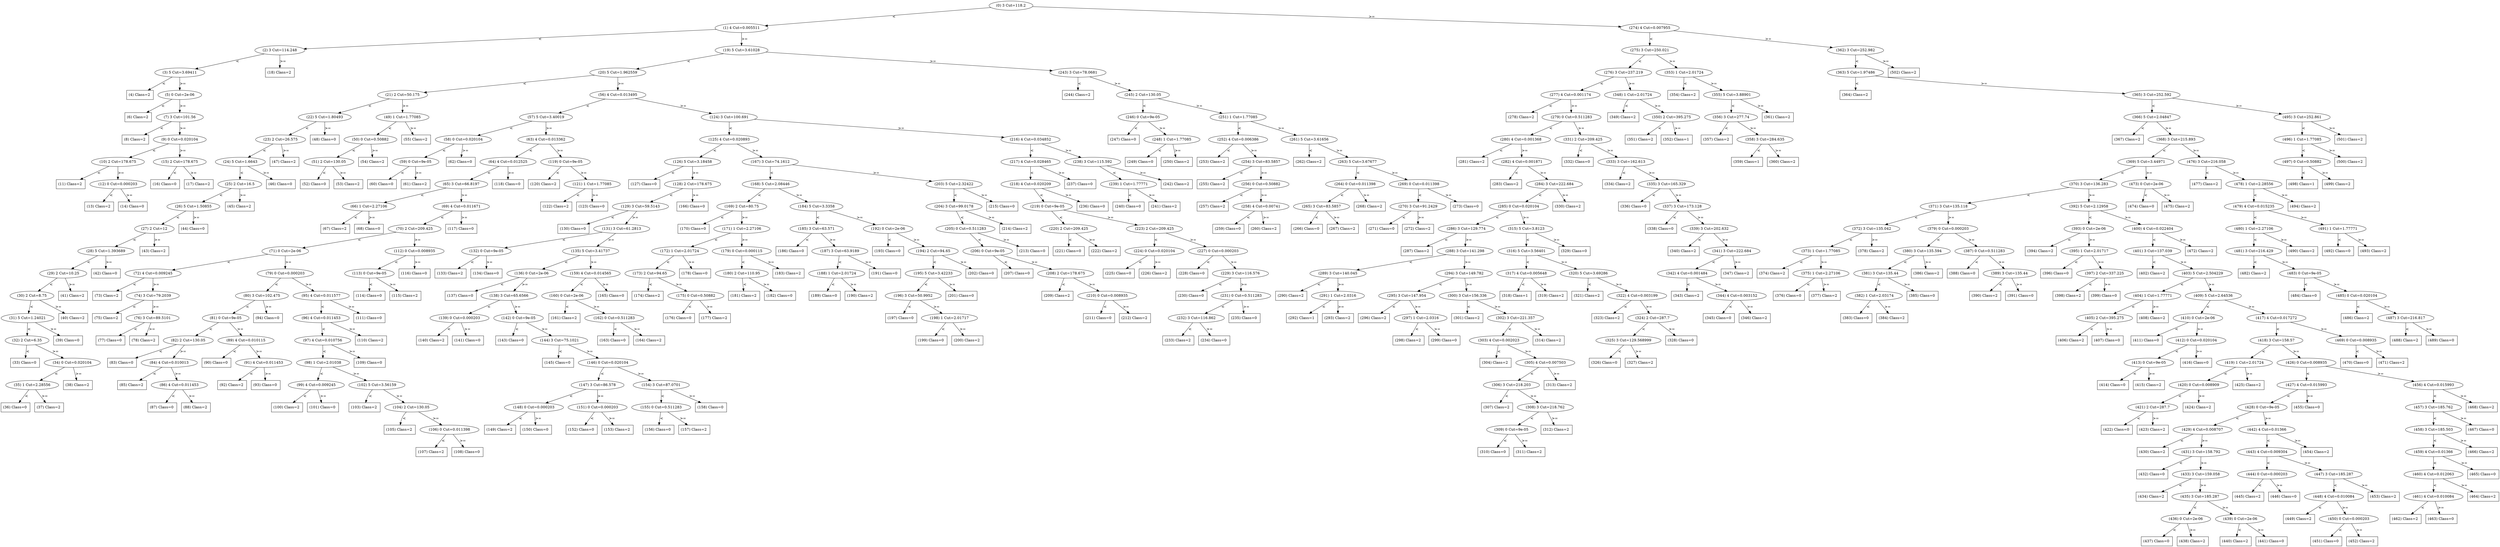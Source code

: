 digraph 1 {
    node [shape=ellipse]
    node [shape=ellipse]
    "(0) 3 Cut=118.2" -> "(1) 4 Cut=0.005511" [label="<"]
    node [shape=ellipse]
    "(0) 3 Cut=118.2" -> "(274) 4 Cut=0.007955" [label=">="]
    node [shape=ellipse]
    "(1) 4 Cut=0.005511" -> "(2) 3 Cut=114.248" [label="<"]
    node [shape=ellipse]
    "(1) 4 Cut=0.005511" -> "(19) 5 Cut=3.61028" [label=">="]
    node [shape=ellipse]
    "(2) 3 Cut=114.248" -> "(3) 5 Cut=3.69411" [label="<"]
    node [shape=box]
    "(2) 3 Cut=114.248" -> "(18) Class=2 " [label=">="]
    node [shape=box]
    "(3) 5 Cut=3.69411" -> "(4) Class=2 " [label="<"]
    node [shape=ellipse]
    "(3) 5 Cut=3.69411" -> "(5) 0 Cut=2e-06" [label=">="]
    node [shape=box]
    "(5) 0 Cut=2e-06" -> "(6) Class=2 " [label="<"]
    node [shape=ellipse]
    "(5) 0 Cut=2e-06" -> "(7) 3 Cut=101.56" [label=">="]
    node [shape=box]
    "(7) 3 Cut=101.56" -> "(8) Class=2 " [label="<"]
    node [shape=ellipse]
    "(7) 3 Cut=101.56" -> "(9) 0 Cut=0.020104" [label=">="]
    node [shape=ellipse]
    "(9) 0 Cut=0.020104" -> "(10) 2 Cut=178.675" [label="<"]
    node [shape=ellipse]
    "(9) 0 Cut=0.020104" -> "(15) 2 Cut=178.675" [label=">="]
    node [shape=box]
    "(10) 2 Cut=178.675" -> "(11) Class=2 " [label="<"]
    node [shape=ellipse]
    "(10) 2 Cut=178.675" -> "(12) 0 Cut=0.000203" [label=">="]
    node [shape=box]
    "(12) 0 Cut=0.000203" -> "(13) Class=2 " [label="<"]
    node [shape=box]
    "(12) 0 Cut=0.000203" -> "(14) Class=0 " [label=">="]
    node [shape=box]
    "(15) 2 Cut=178.675" -> "(16) Class=0 " [label="<"]
    node [shape=box]
    "(15) 2 Cut=178.675" -> "(17) Class=2 " [label=">="]
    node [shape=ellipse]
    "(19) 5 Cut=3.61028" -> "(20) 5 Cut=1.962559" [label="<"]
    node [shape=ellipse]
    "(19) 5 Cut=3.61028" -> "(243) 3 Cut=78.0681" [label=">="]
    node [shape=ellipse]
    "(20) 5 Cut=1.962559" -> "(21) 2 Cut=50.175" [label="<"]
    node [shape=ellipse]
    "(20) 5 Cut=1.962559" -> "(56) 4 Cut=0.013495" [label=">="]
    node [shape=ellipse]
    "(21) 2 Cut=50.175" -> "(22) 5 Cut=1.80493" [label="<"]
    node [shape=ellipse]
    "(21) 2 Cut=50.175" -> "(49) 1 Cut=1.77085" [label=">="]
    node [shape=ellipse]
    "(22) 5 Cut=1.80493" -> "(23) 2 Cut=26.575" [label="<"]
    node [shape=box]
    "(22) 5 Cut=1.80493" -> "(48) Class=0 " [label=">="]
    node [shape=ellipse]
    "(23) 2 Cut=26.575" -> "(24) 5 Cut=1.6643" [label="<"]
    node [shape=box]
    "(23) 2 Cut=26.575" -> "(47) Class=2 " [label=">="]
    node [shape=ellipse]
    "(24) 5 Cut=1.6643" -> "(25) 2 Cut=16.5" [label="<"]
    node [shape=box]
    "(24) 5 Cut=1.6643" -> "(46) Class=0 " [label=">="]
    node [shape=ellipse]
    "(25) 2 Cut=16.5" -> "(26) 5 Cut=1.50855" [label="<"]
    node [shape=box]
    "(25) 2 Cut=16.5" -> "(45) Class=2 " [label=">="]
    node [shape=ellipse]
    "(26) 5 Cut=1.50855" -> "(27) 2 Cut=12" [label="<"]
    node [shape=box]
    "(26) 5 Cut=1.50855" -> "(44) Class=0 " [label=">="]
    node [shape=ellipse]
    "(27) 2 Cut=12" -> "(28) 5 Cut=1.393689" [label="<"]
    node [shape=box]
    "(27) 2 Cut=12" -> "(43) Class=2 " [label=">="]
    node [shape=ellipse]
    "(28) 5 Cut=1.393689" -> "(29) 2 Cut=10.25" [label="<"]
    node [shape=box]
    "(28) 5 Cut=1.393689" -> "(42) Class=0 " [label=">="]
    node [shape=ellipse]
    "(29) 2 Cut=10.25" -> "(30) 2 Cut=8.75" [label="<"]
    node [shape=box]
    "(29) 2 Cut=10.25" -> "(41) Class=2 " [label=">="]
    node [shape=ellipse]
    "(30) 2 Cut=8.75" -> "(31) 5 Cut=1.24021" [label="<"]
    node [shape=box]
    "(30) 2 Cut=8.75" -> "(40) Class=2 " [label=">="]
    node [shape=ellipse]
    "(31) 5 Cut=1.24021" -> "(32) 2 Cut=6.35" [label="<"]
    node [shape=box]
    "(31) 5 Cut=1.24021" -> "(39) Class=0 " [label=">="]
    node [shape=box]
    "(32) 2 Cut=6.35" -> "(33) Class=0 " [label="<"]
    node [shape=ellipse]
    "(32) 2 Cut=6.35" -> "(34) 0 Cut=0.020104" [label=">="]
    node [shape=ellipse]
    "(34) 0 Cut=0.020104" -> "(35) 1 Cut=2.28556" [label="<"]
    node [shape=box]
    "(34) 0 Cut=0.020104" -> "(38) Class=2 " [label=">="]
    node [shape=box]
    "(35) 1 Cut=2.28556" -> "(36) Class=0 " [label="<"]
    node [shape=box]
    "(35) 1 Cut=2.28556" -> "(37) Class=2 " [label=">="]
    node [shape=ellipse]
    "(49) 1 Cut=1.77085" -> "(50) 0 Cut=0.50882" [label="<"]
    node [shape=box]
    "(49) 1 Cut=1.77085" -> "(55) Class=2 " [label=">="]
    node [shape=ellipse]
    "(50) 0 Cut=0.50882" -> "(51) 2 Cut=130.05" [label="<"]
    node [shape=box]
    "(50) 0 Cut=0.50882" -> "(54) Class=2 " [label=">="]
    node [shape=box]
    "(51) 2 Cut=130.05" -> "(52) Class=0 " [label="<"]
    node [shape=box]
    "(51) 2 Cut=130.05" -> "(53) Class=2 " [label=">="]
    node [shape=ellipse]
    "(56) 4 Cut=0.013495" -> "(57) 5 Cut=3.40019" [label="<"]
    node [shape=ellipse]
    "(56) 4 Cut=0.013495" -> "(124) 3 Cut=100.691" [label=">="]
    node [shape=ellipse]
    "(57) 5 Cut=3.40019" -> "(58) 0 Cut=0.020104" [label="<"]
    node [shape=ellipse]
    "(57) 5 Cut=3.40019" -> "(63) 4 Cut=0.013362" [label=">="]
    node [shape=ellipse]
    "(58) 0 Cut=0.020104" -> "(59) 0 Cut=9e-05" [label="<"]
    node [shape=box]
    "(58) 0 Cut=0.020104" -> "(62) Class=0 " [label=">="]
    node [shape=box]
    "(59) 0 Cut=9e-05" -> "(60) Class=0 " [label="<"]
    node [shape=box]
    "(59) 0 Cut=9e-05" -> "(61) Class=2 " [label=">="]
    node [shape=ellipse]
    "(63) 4 Cut=0.013362" -> "(64) 4 Cut=0.012525" [label="<"]
    node [shape=ellipse]
    "(63) 4 Cut=0.013362" -> "(119) 0 Cut=9e-05" [label=">="]
    node [shape=ellipse]
    "(64) 4 Cut=0.012525" -> "(65) 3 Cut=66.8197" [label="<"]
    node [shape=box]
    "(64) 4 Cut=0.012525" -> "(118) Class=0 " [label=">="]
    node [shape=ellipse]
    "(65) 3 Cut=66.8197" -> "(66) 1 Cut=2.27106" [label="<"]
    node [shape=ellipse]
    "(65) 3 Cut=66.8197" -> "(69) 4 Cut=0.011671" [label=">="]
    node [shape=box]
    "(66) 1 Cut=2.27106" -> "(67) Class=2 " [label="<"]
    node [shape=box]
    "(66) 1 Cut=2.27106" -> "(68) Class=0 " [label=">="]
    node [shape=ellipse]
    "(69) 4 Cut=0.011671" -> "(70) 2 Cut=209.425" [label="<"]
    node [shape=box]
    "(69) 4 Cut=0.011671" -> "(117) Class=0 " [label=">="]
    node [shape=ellipse]
    "(70) 2 Cut=209.425" -> "(71) 0 Cut=2e-06" [label="<"]
    node [shape=ellipse]
    "(70) 2 Cut=209.425" -> "(112) 0 Cut=0.008935" [label=">="]
    node [shape=ellipse]
    "(71) 0 Cut=2e-06" -> "(72) 4 Cut=0.009245" [label="<"]
    node [shape=ellipse]
    "(71) 0 Cut=2e-06" -> "(79) 0 Cut=0.000203" [label=">="]
    node [shape=box]
    "(72) 4 Cut=0.009245" -> "(73) Class=2 " [label="<"]
    node [shape=ellipse]
    "(72) 4 Cut=0.009245" -> "(74) 3 Cut=79.2039" [label=">="]
    node [shape=box]
    "(74) 3 Cut=79.2039" -> "(75) Class=2 " [label="<"]
    node [shape=ellipse]
    "(74) 3 Cut=79.2039" -> "(76) 3 Cut=89.5101" [label=">="]
    node [shape=box]
    "(76) 3 Cut=89.5101" -> "(77) Class=0 " [label="<"]
    node [shape=box]
    "(76) 3 Cut=89.5101" -> "(78) Class=2 " [label=">="]
    node [shape=ellipse]
    "(79) 0 Cut=0.000203" -> "(80) 3 Cut=102.475" [label="<"]
    node [shape=ellipse]
    "(79) 0 Cut=0.000203" -> "(95) 4 Cut=0.011577" [label=">="]
    node [shape=ellipse]
    "(80) 3 Cut=102.475" -> "(81) 0 Cut=9e-05" [label="<"]
    node [shape=box]
    "(80) 3 Cut=102.475" -> "(94) Class=0 " [label=">="]
    node [shape=ellipse]
    "(81) 0 Cut=9e-05" -> "(82) 2 Cut=130.05" [label="<"]
    node [shape=ellipse]
    "(81) 0 Cut=9e-05" -> "(89) 4 Cut=0.010115" [label=">="]
    node [shape=box]
    "(82) 2 Cut=130.05" -> "(83) Class=0 " [label="<"]
    node [shape=ellipse]
    "(82) 2 Cut=130.05" -> "(84) 4 Cut=0.010013" [label=">="]
    node [shape=box]
    "(84) 4 Cut=0.010013" -> "(85) Class=2 " [label="<"]
    node [shape=ellipse]
    "(84) 4 Cut=0.010013" -> "(86) 4 Cut=0.011453" [label=">="]
    node [shape=box]
    "(86) 4 Cut=0.011453" -> "(87) Class=0 " [label="<"]
    node [shape=box]
    "(86) 4 Cut=0.011453" -> "(88) Class=2 " [label=">="]
    node [shape=box]
    "(89) 4 Cut=0.010115" -> "(90) Class=0 " [label="<"]
    node [shape=ellipse]
    "(89) 4 Cut=0.010115" -> "(91) 4 Cut=0.011453" [label=">="]
    node [shape=box]
    "(91) 4 Cut=0.011453" -> "(92) Class=2 " [label="<"]
    node [shape=box]
    "(91) 4 Cut=0.011453" -> "(93) Class=0 " [label=">="]
    node [shape=ellipse]
    "(95) 4 Cut=0.011577" -> "(96) 4 Cut=0.011453" [label="<"]
    node [shape=box]
    "(95) 4 Cut=0.011577" -> "(111) Class=0 " [label=">="]
    node [shape=ellipse]
    "(96) 4 Cut=0.011453" -> "(97) 4 Cut=0.010756" [label="<"]
    node [shape=box]
    "(96) 4 Cut=0.011453" -> "(110) Class=2 " [label=">="]
    node [shape=ellipse]
    "(97) 4 Cut=0.010756" -> "(98) 1 Cut=2.01038" [label="<"]
    node [shape=box]
    "(97) 4 Cut=0.010756" -> "(109) Class=0 " [label=">="]
    node [shape=ellipse]
    "(98) 1 Cut=2.01038" -> "(99) 4 Cut=0.009245" [label="<"]
    node [shape=ellipse]
    "(98) 1 Cut=2.01038" -> "(102) 5 Cut=3.56159" [label=">="]
    node [shape=box]
    "(99) 4 Cut=0.009245" -> "(100) Class=2 " [label="<"]
    node [shape=box]
    "(99) 4 Cut=0.009245" -> "(101) Class=0 " [label=">="]
    node [shape=box]
    "(102) 5 Cut=3.56159" -> "(103) Class=2 " [label="<"]
    node [shape=ellipse]
    "(102) 5 Cut=3.56159" -> "(104) 2 Cut=130.05" [label=">="]
    node [shape=box]
    "(104) 2 Cut=130.05" -> "(105) Class=2 " [label="<"]
    node [shape=ellipse]
    "(104) 2 Cut=130.05" -> "(106) 0 Cut=0.011398" [label=">="]
    node [shape=box]
    "(106) 0 Cut=0.011398" -> "(107) Class=2 " [label="<"]
    node [shape=box]
    "(106) 0 Cut=0.011398" -> "(108) Class=0 " [label=">="]
    node [shape=ellipse]
    "(112) 0 Cut=0.008935" -> "(113) 0 Cut=9e-05" [label="<"]
    node [shape=box]
    "(112) 0 Cut=0.008935" -> "(116) Class=0 " [label=">="]
    node [shape=box]
    "(113) 0 Cut=9e-05" -> "(114) Class=0 " [label="<"]
    node [shape=box]
    "(113) 0 Cut=9e-05" -> "(115) Class=2 " [label=">="]
    node [shape=box]
    "(119) 0 Cut=9e-05" -> "(120) Class=2 " [label="<"]
    node [shape=ellipse]
    "(119) 0 Cut=9e-05" -> "(121) 1 Cut=1.77085" [label=">="]
    node [shape=box]
    "(121) 1 Cut=1.77085" -> "(122) Class=2 " [label="<"]
    node [shape=box]
    "(121) 1 Cut=1.77085" -> "(123) Class=0 " [label=">="]
    node [shape=ellipse]
    "(124) 3 Cut=100.691" -> "(125) 4 Cut=0.020893" [label="<"]
    node [shape=ellipse]
    "(124) 3 Cut=100.691" -> "(216) 4 Cut=0.034852" [label=">="]
    node [shape=ellipse]
    "(125) 4 Cut=0.020893" -> "(126) 5 Cut=3.18458" [label="<"]
    node [shape=ellipse]
    "(125) 4 Cut=0.020893" -> "(167) 3 Cut=74.1612" [label=">="]
    node [shape=box]
    "(126) 5 Cut=3.18458" -> "(127) Class=0 " [label="<"]
    node [shape=ellipse]
    "(126) 5 Cut=3.18458" -> "(128) 2 Cut=178.675" [label=">="]
    node [shape=ellipse]
    "(128) 2 Cut=178.675" -> "(129) 3 Cut=59.5143" [label="<"]
    node [shape=box]
    "(128) 2 Cut=178.675" -> "(166) Class=0 " [label=">="]
    node [shape=box]
    "(129) 3 Cut=59.5143" -> "(130) Class=0 " [label="<"]
    node [shape=ellipse]
    "(129) 3 Cut=59.5143" -> "(131) 3 Cut=61.2813" [label=">="]
    node [shape=ellipse]
    "(131) 3 Cut=61.2813" -> "(132) 0 Cut=9e-05" [label="<"]
    node [shape=ellipse]
    "(131) 3 Cut=61.2813" -> "(135) 5 Cut=3.41737" [label=">="]
    node [shape=box]
    "(132) 0 Cut=9e-05" -> "(133) Class=2 " [label="<"]
    node [shape=box]
    "(132) 0 Cut=9e-05" -> "(134) Class=0 " [label=">="]
    node [shape=ellipse]
    "(135) 5 Cut=3.41737" -> "(136) 0 Cut=2e-06" [label="<"]
    node [shape=ellipse]
    "(135) 5 Cut=3.41737" -> "(159) 4 Cut=0.014565" [label=">="]
    node [shape=box]
    "(136) 0 Cut=2e-06" -> "(137) Class=0 " [label="<"]
    node [shape=ellipse]
    "(136) 0 Cut=2e-06" -> "(138) 3 Cut=65.6566" [label=">="]
    node [shape=ellipse]
    "(138) 3 Cut=65.6566" -> "(139) 0 Cut=0.000203" [label="<"]
    node [shape=ellipse]
    "(138) 3 Cut=65.6566" -> "(142) 0 Cut=9e-05" [label=">="]
    node [shape=box]
    "(139) 0 Cut=0.000203" -> "(140) Class=2 " [label="<"]
    node [shape=box]
    "(139) 0 Cut=0.000203" -> "(141) Class=0 " [label=">="]
    node [shape=box]
    "(142) 0 Cut=9e-05" -> "(143) Class=0 " [label="<"]
    node [shape=ellipse]
    "(142) 0 Cut=9e-05" -> "(144) 3 Cut=75.1021" [label=">="]
    node [shape=box]
    "(144) 3 Cut=75.1021" -> "(145) Class=0 " [label="<"]
    node [shape=ellipse]
    "(144) 3 Cut=75.1021" -> "(146) 0 Cut=0.020104" [label=">="]
    node [shape=ellipse]
    "(146) 0 Cut=0.020104" -> "(147) 3 Cut=86.578" [label="<"]
    node [shape=ellipse]
    "(146) 0 Cut=0.020104" -> "(154) 3 Cut=87.0701" [label=">="]
    node [shape=ellipse]
    "(147) 3 Cut=86.578" -> "(148) 0 Cut=0.000203" [label="<"]
    node [shape=ellipse]
    "(147) 3 Cut=86.578" -> "(151) 0 Cut=0.000203" [label=">="]
    node [shape=box]
    "(148) 0 Cut=0.000203" -> "(149) Class=2 " [label="<"]
    node [shape=box]
    "(148) 0 Cut=0.000203" -> "(150) Class=0 " [label=">="]
    node [shape=box]
    "(151) 0 Cut=0.000203" -> "(152) Class=0 " [label="<"]
    node [shape=box]
    "(151) 0 Cut=0.000203" -> "(153) Class=2 " [label=">="]
    node [shape=ellipse]
    "(154) 3 Cut=87.0701" -> "(155) 0 Cut=0.511283" [label="<"]
    node [shape=box]
    "(154) 3 Cut=87.0701" -> "(158) Class=0 " [label=">="]
    node [shape=box]
    "(155) 0 Cut=0.511283" -> "(156) Class=0 " [label="<"]
    node [shape=box]
    "(155) 0 Cut=0.511283" -> "(157) Class=2 " [label=">="]
    node [shape=ellipse]
    "(159) 4 Cut=0.014565" -> "(160) 0 Cut=2e-06" [label="<"]
    node [shape=box]
    "(159) 4 Cut=0.014565" -> "(165) Class=0 " [label=">="]
    node [shape=box]
    "(160) 0 Cut=2e-06" -> "(161) Class=2 " [label="<"]
    node [shape=ellipse]
    "(160) 0 Cut=2e-06" -> "(162) 0 Cut=0.511283" [label=">="]
    node [shape=box]
    "(162) 0 Cut=0.511283" -> "(163) Class=0 " [label="<"]
    node [shape=box]
    "(162) 0 Cut=0.511283" -> "(164) Class=2 " [label=">="]
    node [shape=ellipse]
    "(167) 3 Cut=74.1612" -> "(168) 5 Cut=2.08446" [label="<"]
    node [shape=ellipse]
    "(167) 3 Cut=74.1612" -> "(203) 5 Cut=2.32422" [label=">="]
    node [shape=ellipse]
    "(168) 5 Cut=2.08446" -> "(169) 2 Cut=80.75" [label="<"]
    node [shape=ellipse]
    "(168) 5 Cut=2.08446" -> "(184) 5 Cut=3.3358" [label=">="]
    node [shape=box]
    "(169) 2 Cut=80.75" -> "(170) Class=0 " [label="<"]
    node [shape=ellipse]
    "(169) 2 Cut=80.75" -> "(171) 1 Cut=2.27106" [label=">="]
    node [shape=ellipse]
    "(171) 1 Cut=2.27106" -> "(172) 1 Cut=2.01724" [label="<"]
    node [shape=ellipse]
    "(171) 1 Cut=2.27106" -> "(179) 0 Cut=0.000115" [label=">="]
    node [shape=ellipse]
    "(172) 1 Cut=2.01724" -> "(173) 2 Cut=94.65" [label="<"]
    node [shape=box]
    "(172) 1 Cut=2.01724" -> "(178) Class=0 " [label=">="]
    node [shape=box]
    "(173) 2 Cut=94.65" -> "(174) Class=2 " [label="<"]
    node [shape=ellipse]
    "(173) 2 Cut=94.65" -> "(175) 0 Cut=0.50882" [label=">="]
    node [shape=box]
    "(175) 0 Cut=0.50882" -> "(176) Class=0 " [label="<"]
    node [shape=box]
    "(175) 0 Cut=0.50882" -> "(177) Class=2 " [label=">="]
    node [shape=ellipse]
    "(179) 0 Cut=0.000115" -> "(180) 2 Cut=110.95" [label="<"]
    node [shape=box]
    "(179) 0 Cut=0.000115" -> "(183) Class=2 " [label=">="]
    node [shape=box]
    "(180) 2 Cut=110.95" -> "(181) Class=2 " [label="<"]
    node [shape=box]
    "(180) 2 Cut=110.95" -> "(182) Class=0 " [label=">="]
    node [shape=ellipse]
    "(184) 5 Cut=3.3358" -> "(185) 3 Cut=63.571" [label="<"]
    node [shape=ellipse]
    "(184) 5 Cut=3.3358" -> "(192) 0 Cut=2e-06" [label=">="]
    node [shape=box]
    "(185) 3 Cut=63.571" -> "(186) Class=0 " [label="<"]
    node [shape=ellipse]
    "(185) 3 Cut=63.571" -> "(187) 3 Cut=63.9189" [label=">="]
    node [shape=ellipse]
    "(187) 3 Cut=63.9189" -> "(188) 1 Cut=2.01724" [label="<"]
    node [shape=box]
    "(187) 3 Cut=63.9189" -> "(191) Class=0 " [label=">="]
    node [shape=box]
    "(188) 1 Cut=2.01724" -> "(189) Class=0 " [label="<"]
    node [shape=box]
    "(188) 1 Cut=2.01724" -> "(190) Class=2 " [label=">="]
    node [shape=box]
    "(192) 0 Cut=2e-06" -> "(193) Class=0 " [label="<"]
    node [shape=ellipse]
    "(192) 0 Cut=2e-06" -> "(194) 2 Cut=94.65" [label=">="]
    node [shape=ellipse]
    "(194) 2 Cut=94.65" -> "(195) 5 Cut=3.42233" [label="<"]
    node [shape=box]
    "(194) 2 Cut=94.65" -> "(202) Class=0 " [label=">="]
    node [shape=ellipse]
    "(195) 5 Cut=3.42233" -> "(196) 3 Cut=50.9952" [label="<"]
    node [shape=box]
    "(195) 5 Cut=3.42233" -> "(201) Class=0 " [label=">="]
    node [shape=box]
    "(196) 3 Cut=50.9952" -> "(197) Class=0 " [label="<"]
    node [shape=ellipse]
    "(196) 3 Cut=50.9952" -> "(198) 1 Cut=2.01717" [label=">="]
    node [shape=box]
    "(198) 1 Cut=2.01717" -> "(199) Class=0 " [label="<"]
    node [shape=box]
    "(198) 1 Cut=2.01717" -> "(200) Class=2 " [label=">="]
    node [shape=ellipse]
    "(203) 5 Cut=2.32422" -> "(204) 3 Cut=99.0178" [label="<"]
    node [shape=box]
    "(203) 5 Cut=2.32422" -> "(215) Class=0 " [label=">="]
    node [shape=ellipse]
    "(204) 3 Cut=99.0178" -> "(205) 0 Cut=0.511283" [label="<"]
    node [shape=box]
    "(204) 3 Cut=99.0178" -> "(214) Class=2 " [label=">="]
    node [shape=ellipse]
    "(205) 0 Cut=0.511283" -> "(206) 0 Cut=9e-05" [label="<"]
    node [shape=box]
    "(205) 0 Cut=0.511283" -> "(213) Class=0 " [label=">="]
    node [shape=box]
    "(206) 0 Cut=9e-05" -> "(207) Class=0 " [label="<"]
    node [shape=ellipse]
    "(206) 0 Cut=9e-05" -> "(208) 2 Cut=178.675" [label=">="]
    node [shape=box]
    "(208) 2 Cut=178.675" -> "(209) Class=2 " [label="<"]
    node [shape=ellipse]
    "(208) 2 Cut=178.675" -> "(210) 0 Cut=0.008935" [label=">="]
    node [shape=box]
    "(210) 0 Cut=0.008935" -> "(211) Class=0 " [label="<"]
    node [shape=box]
    "(210) 0 Cut=0.008935" -> "(212) Class=2 " [label=">="]
    node [shape=ellipse]
    "(216) 4 Cut=0.034852" -> "(217) 4 Cut=0.028465" [label="<"]
    node [shape=ellipse]
    "(216) 4 Cut=0.034852" -> "(238) 3 Cut=115.592" [label=">="]
    node [shape=ellipse]
    "(217) 4 Cut=0.028465" -> "(218) 4 Cut=0.020209" [label="<"]
    node [shape=box]
    "(217) 4 Cut=0.028465" -> "(237) Class=0 " [label=">="]
    node [shape=ellipse]
    "(218) 4 Cut=0.020209" -> "(219) 0 Cut=9e-05" [label="<"]
    node [shape=box]
    "(218) 4 Cut=0.020209" -> "(236) Class=0 " [label=">="]
    node [shape=ellipse]
    "(219) 0 Cut=9e-05" -> "(220) 2 Cut=209.425" [label="<"]
    node [shape=ellipse]
    "(219) 0 Cut=9e-05" -> "(223) 2 Cut=209.425" [label=">="]
    node [shape=box]
    "(220) 2 Cut=209.425" -> "(221) Class=0 " [label="<"]
    node [shape=box]
    "(220) 2 Cut=209.425" -> "(222) Class=2 " [label=">="]
    node [shape=ellipse]
    "(223) 2 Cut=209.425" -> "(224) 0 Cut=0.020104" [label="<"]
    node [shape=ellipse]
    "(223) 2 Cut=209.425" -> "(227) 0 Cut=0.000203" [label=">="]
    node [shape=box]
    "(224) 0 Cut=0.020104" -> "(225) Class=0 " [label="<"]
    node [shape=box]
    "(224) 0 Cut=0.020104" -> "(226) Class=2 " [label=">="]
    node [shape=box]
    "(227) 0 Cut=0.000203" -> "(228) Class=0 " [label="<"]
    node [shape=ellipse]
    "(227) 0 Cut=0.000203" -> "(229) 3 Cut=116.576" [label=">="]
    node [shape=box]
    "(229) 3 Cut=116.576" -> "(230) Class=0 " [label="<"]
    node [shape=ellipse]
    "(229) 3 Cut=116.576" -> "(231) 0 Cut=0.511283" [label=">="]
    node [shape=ellipse]
    "(231) 0 Cut=0.511283" -> "(232) 3 Cut=116.862" [label="<"]
    node [shape=box]
    "(231) 0 Cut=0.511283" -> "(235) Class=0 " [label=">="]
    node [shape=box]
    "(232) 3 Cut=116.862" -> "(233) Class=2 " [label="<"]
    node [shape=box]
    "(232) 3 Cut=116.862" -> "(234) Class=0 " [label=">="]
    node [shape=ellipse]
    "(238) 3 Cut=115.592" -> "(239) 1 Cut=1.77771" [label="<"]
    node [shape=box]
    "(238) 3 Cut=115.592" -> "(242) Class=2 " [label=">="]
    node [shape=box]
    "(239) 1 Cut=1.77771" -> "(240) Class=0 " [label="<"]
    node [shape=box]
    "(239) 1 Cut=1.77771" -> "(241) Class=2 " [label=">="]
    node [shape=box]
    "(243) 3 Cut=78.0681" -> "(244) Class=2 " [label="<"]
    node [shape=ellipse]
    "(243) 3 Cut=78.0681" -> "(245) 2 Cut=130.05" [label=">="]
    node [shape=ellipse]
    "(245) 2 Cut=130.05" -> "(246) 0 Cut=9e-05" [label="<"]
    node [shape=ellipse]
    "(245) 2 Cut=130.05" -> "(251) 1 Cut=1.77085" [label=">="]
    node [shape=box]
    "(246) 0 Cut=9e-05" -> "(247) Class=0 " [label="<"]
    node [shape=ellipse]
    "(246) 0 Cut=9e-05" -> "(248) 1 Cut=1.77085" [label=">="]
    node [shape=box]
    "(248) 1 Cut=1.77085" -> "(249) Class=0 " [label="<"]
    node [shape=box]
    "(248) 1 Cut=1.77085" -> "(250) Class=2 " [label=">="]
    node [shape=ellipse]
    "(251) 1 Cut=1.77085" -> "(252) 4 Cut=0.006386" [label="<"]
    node [shape=ellipse]
    "(251) 1 Cut=1.77085" -> "(261) 5 Cut=3.61656" [label=">="]
    node [shape=box]
    "(252) 4 Cut=0.006386" -> "(253) Class=2 " [label="<"]
    node [shape=ellipse]
    "(252) 4 Cut=0.006386" -> "(254) 3 Cut=83.5857" [label=">="]
    node [shape=box]
    "(254) 3 Cut=83.5857" -> "(255) Class=2 " [label="<"]
    node [shape=ellipse]
    "(254) 3 Cut=83.5857" -> "(256) 0 Cut=0.50882" [label=">="]
    node [shape=box]
    "(256) 0 Cut=0.50882" -> "(257) Class=2 " [label="<"]
    node [shape=ellipse]
    "(256) 0 Cut=0.50882" -> "(258) 4 Cut=0.00741" [label=">="]
    node [shape=box]
    "(258) 4 Cut=0.00741" -> "(259) Class=0 " [label="<"]
    node [shape=box]
    "(258) 4 Cut=0.00741" -> "(260) Class=2 " [label=">="]
    node [shape=box]
    "(261) 5 Cut=3.61656" -> "(262) Class=2 " [label="<"]
    node [shape=ellipse]
    "(261) 5 Cut=3.61656" -> "(263) 5 Cut=3.67677" [label=">="]
    node [shape=ellipse]
    "(263) 5 Cut=3.67677" -> "(264) 0 Cut=0.011398" [label="<"]
    node [shape=ellipse]
    "(263) 5 Cut=3.67677" -> "(269) 0 Cut=0.011398" [label=">="]
    node [shape=ellipse]
    "(264) 0 Cut=0.011398" -> "(265) 3 Cut=83.5857" [label="<"]
    node [shape=box]
    "(264) 0 Cut=0.011398" -> "(268) Class=2 " [label=">="]
    node [shape=box]
    "(265) 3 Cut=83.5857" -> "(266) Class=0 " [label="<"]
    node [shape=box]
    "(265) 3 Cut=83.5857" -> "(267) Class=2 " [label=">="]
    node [shape=ellipse]
    "(269) 0 Cut=0.011398" -> "(270) 3 Cut=91.2429" [label="<"]
    node [shape=box]
    "(269) 0 Cut=0.011398" -> "(273) Class=0 " [label=">="]
    node [shape=box]
    "(270) 3 Cut=91.2429" -> "(271) Class=0 " [label="<"]
    node [shape=box]
    "(270) 3 Cut=91.2429" -> "(272) Class=2 " [label=">="]
    node [shape=ellipse]
    "(274) 4 Cut=0.007955" -> "(275) 3 Cut=250.021" [label="<"]
    node [shape=ellipse]
    "(274) 4 Cut=0.007955" -> "(362) 3 Cut=252.982" [label=">="]
    node [shape=ellipse]
    "(275) 3 Cut=250.021" -> "(276) 3 Cut=237.219" [label="<"]
    node [shape=ellipse]
    "(275) 3 Cut=250.021" -> "(353) 1 Cut=2.01724" [label=">="]
    node [shape=ellipse]
    "(276) 3 Cut=237.219" -> "(277) 4 Cut=0.001174" [label="<"]
    node [shape=ellipse]
    "(276) 3 Cut=237.219" -> "(348) 1 Cut=2.01724" [label=">="]
    node [shape=box]
    "(277) 4 Cut=0.001174" -> "(278) Class=2 " [label="<"]
    node [shape=ellipse]
    "(277) 4 Cut=0.001174" -> "(279) 0 Cut=0.511283" [label=">="]
    node [shape=ellipse]
    "(279) 0 Cut=0.511283" -> "(280) 4 Cut=0.001368" [label="<"]
    node [shape=ellipse]
    "(279) 0 Cut=0.511283" -> "(331) 2 Cut=209.425" [label=">="]
    node [shape=box]
    "(280) 4 Cut=0.001368" -> "(281) Class=2 " [label="<"]
    node [shape=ellipse]
    "(280) 4 Cut=0.001368" -> "(282) 4 Cut=0.001871" [label=">="]
    node [shape=box]
    "(282) 4 Cut=0.001871" -> "(283) Class=2 " [label="<"]
    node [shape=ellipse]
    "(282) 4 Cut=0.001871" -> "(284) 3 Cut=222.684" [label=">="]
    node [shape=ellipse]
    "(284) 3 Cut=222.684" -> "(285) 0 Cut=0.020104" [label="<"]
    node [shape=box]
    "(284) 3 Cut=222.684" -> "(330) Class=2 " [label=">="]
    node [shape=ellipse]
    "(285) 0 Cut=0.020104" -> "(286) 3 Cut=129.774" [label="<"]
    node [shape=ellipse]
    "(285) 0 Cut=0.020104" -> "(315) 5 Cut=3.8123" [label=">="]
    node [shape=box]
    "(286) 3 Cut=129.774" -> "(287) Class=2 " [label="<"]
    node [shape=ellipse]
    "(286) 3 Cut=129.774" -> "(288) 3 Cut=141.298" [label=">="]
    node [shape=ellipse]
    "(288) 3 Cut=141.298" -> "(289) 3 Cut=140.045" [label="<"]
    node [shape=ellipse]
    "(288) 3 Cut=141.298" -> "(294) 3 Cut=149.782" [label=">="]
    node [shape=box]
    "(289) 3 Cut=140.045" -> "(290) Class=2 " [label="<"]
    node [shape=ellipse]
    "(289) 3 Cut=140.045" -> "(291) 1 Cut=2.0316" [label=">="]
    node [shape=box]
    "(291) 1 Cut=2.0316" -> "(292) Class=1 " [label="<"]
    node [shape=box]
    "(291) 1 Cut=2.0316" -> "(293) Class=2 " [label=">="]
    node [shape=ellipse]
    "(294) 3 Cut=149.782" -> "(295) 3 Cut=147.954" [label="<"]
    node [shape=ellipse]
    "(294) 3 Cut=149.782" -> "(300) 3 Cut=156.336" [label=">="]
    node [shape=box]
    "(295) 3 Cut=147.954" -> "(296) Class=2 " [label="<"]
    node [shape=ellipse]
    "(295) 3 Cut=147.954" -> "(297) 1 Cut=2.0316" [label=">="]
    node [shape=box]
    "(297) 1 Cut=2.0316" -> "(298) Class=2 " [label="<"]
    node [shape=box]
    "(297) 1 Cut=2.0316" -> "(299) Class=0 " [label=">="]
    node [shape=box]
    "(300) 3 Cut=156.336" -> "(301) Class=2 " [label="<"]
    node [shape=ellipse]
    "(300) 3 Cut=156.336" -> "(302) 3 Cut=221.357" [label=">="]
    node [shape=ellipse]
    "(302) 3 Cut=221.357" -> "(303) 4 Cut=0.002023" [label="<"]
    node [shape=box]
    "(302) 3 Cut=221.357" -> "(314) Class=2 " [label=">="]
    node [shape=box]
    "(303) 4 Cut=0.002023" -> "(304) Class=2 " [label="<"]
    node [shape=ellipse]
    "(303) 4 Cut=0.002023" -> "(305) 4 Cut=0.007503" [label=">="]
    node [shape=ellipse]
    "(305) 4 Cut=0.007503" -> "(306) 3 Cut=218.203" [label="<"]
    node [shape=box]
    "(305) 4 Cut=0.007503" -> "(313) Class=2 " [label=">="]
    node [shape=box]
    "(306) 3 Cut=218.203" -> "(307) Class=2 " [label="<"]
    node [shape=ellipse]
    "(306) 3 Cut=218.203" -> "(308) 3 Cut=218.762" [label=">="]
    node [shape=ellipse]
    "(308) 3 Cut=218.762" -> "(309) 0 Cut=9e-05" [label="<"]
    node [shape=box]
    "(308) 3 Cut=218.762" -> "(312) Class=2 " [label=">="]
    node [shape=box]
    "(309) 0 Cut=9e-05" -> "(310) Class=0 " [label="<"]
    node [shape=box]
    "(309) 0 Cut=9e-05" -> "(311) Class=2 " [label=">="]
    node [shape=ellipse]
    "(315) 5 Cut=3.8123" -> "(316) 5 Cut=3.56401" [label="<"]
    node [shape=box]
    "(315) 5 Cut=3.8123" -> "(329) Class=0 " [label=">="]
    node [shape=ellipse]
    "(316) 5 Cut=3.56401" -> "(317) 4 Cut=0.005648" [label="<"]
    node [shape=ellipse]
    "(316) 5 Cut=3.56401" -> "(320) 5 Cut=3.69286" [label=">="]
    node [shape=box]
    "(317) 4 Cut=0.005648" -> "(318) Class=1 " [label="<"]
    node [shape=box]
    "(317) 4 Cut=0.005648" -> "(319) Class=2 " [label=">="]
    node [shape=box]
    "(320) 5 Cut=3.69286" -> "(321) Class=2 " [label="<"]
    node [shape=ellipse]
    "(320) 5 Cut=3.69286" -> "(322) 4 Cut=0.003199" [label=">="]
    node [shape=box]
    "(322) 4 Cut=0.003199" -> "(323) Class=2 " [label="<"]
    node [shape=ellipse]
    "(322) 4 Cut=0.003199" -> "(324) 2 Cut=287.7" [label=">="]
    node [shape=ellipse]
    "(324) 2 Cut=287.7" -> "(325) 3 Cut=129.568999" [label="<"]
    node [shape=box]
    "(324) 2 Cut=287.7" -> "(328) Class=0 " [label=">="]
    node [shape=box]
    "(325) 3 Cut=129.568999" -> "(326) Class=0 " [label="<"]
    node [shape=box]
    "(325) 3 Cut=129.568999" -> "(327) Class=2 " [label=">="]
    node [shape=box]
    "(331) 2 Cut=209.425" -> "(332) Class=0 " [label="<"]
    node [shape=ellipse]
    "(331) 2 Cut=209.425" -> "(333) 3 Cut=162.613" [label=">="]
    node [shape=box]
    "(333) 3 Cut=162.613" -> "(334) Class=2 " [label="<"]
    node [shape=ellipse]
    "(333) 3 Cut=162.613" -> "(335) 3 Cut=165.329" [label=">="]
    node [shape=box]
    "(335) 3 Cut=165.329" -> "(336) Class=0 " [label="<"]
    node [shape=ellipse]
    "(335) 3 Cut=165.329" -> "(337) 3 Cut=173.128" [label=">="]
    node [shape=box]
    "(337) 3 Cut=173.128" -> "(338) Class=0 " [label="<"]
    node [shape=ellipse]
    "(337) 3 Cut=173.128" -> "(339) 3 Cut=202.632" [label=">="]
    node [shape=box]
    "(339) 3 Cut=202.632" -> "(340) Class=2 " [label="<"]
    node [shape=ellipse]
    "(339) 3 Cut=202.632" -> "(341) 3 Cut=222.684" [label=">="]
    node [shape=ellipse]
    "(341) 3 Cut=222.684" -> "(342) 4 Cut=0.001484" [label="<"]
    node [shape=box]
    "(341) 3 Cut=222.684" -> "(347) Class=2 " [label=">="]
    node [shape=box]
    "(342) 4 Cut=0.001484" -> "(343) Class=2 " [label="<"]
    node [shape=ellipse]
    "(342) 4 Cut=0.001484" -> "(344) 4 Cut=0.003152" [label=">="]
    node [shape=box]
    "(344) 4 Cut=0.003152" -> "(345) Class=0 " [label="<"]
    node [shape=box]
    "(344) 4 Cut=0.003152" -> "(346) Class=2 " [label=">="]
    node [shape=box]
    "(348) 1 Cut=2.01724" -> "(349) Class=2 " [label="<"]
    node [shape=ellipse]
    "(348) 1 Cut=2.01724" -> "(350) 2 Cut=395.275" [label=">="]
    node [shape=box]
    "(350) 2 Cut=395.275" -> "(351) Class=2 " [label="<"]
    node [shape=box]
    "(350) 2 Cut=395.275" -> "(352) Class=1 " [label=">="]
    node [shape=box]
    "(353) 1 Cut=2.01724" -> "(354) Class=2 " [label="<"]
    node [shape=ellipse]
    "(353) 1 Cut=2.01724" -> "(355) 5 Cut=3.88901" [label=">="]
    node [shape=ellipse]
    "(355) 5 Cut=3.88901" -> "(356) 3 Cut=277.74" [label="<"]
    node [shape=box]
    "(355) 5 Cut=3.88901" -> "(361) Class=2 " [label=">="]
    node [shape=box]
    "(356) 3 Cut=277.74" -> "(357) Class=2 " [label="<"]
    node [shape=ellipse]
    "(356) 3 Cut=277.74" -> "(358) 3 Cut=284.635" [label=">="]
    node [shape=box]
    "(358) 3 Cut=284.635" -> "(359) Class=1 " [label="<"]
    node [shape=box]
    "(358) 3 Cut=284.635" -> "(360) Class=2 " [label=">="]
    node [shape=ellipse]
    "(362) 3 Cut=252.982" -> "(363) 5 Cut=1.97486" [label="<"]
    node [shape=box]
    "(362) 3 Cut=252.982" -> "(502) Class=2 " [label=">="]
    node [shape=box]
    "(363) 5 Cut=1.97486" -> "(364) Class=2 " [label="<"]
    node [shape=ellipse]
    "(363) 5 Cut=1.97486" -> "(365) 3 Cut=252.592" [label=">="]
    node [shape=ellipse]
    "(365) 3 Cut=252.592" -> "(366) 5 Cut=2.04847" [label="<"]
    node [shape=ellipse]
    "(365) 3 Cut=252.592" -> "(495) 3 Cut=252.861" [label=">="]
    node [shape=box]
    "(366) 5 Cut=2.04847" -> "(367) Class=2 " [label="<"]
    node [shape=ellipse]
    "(366) 5 Cut=2.04847" -> "(368) 3 Cut=215.893" [label=">="]
    node [shape=ellipse]
    "(368) 3 Cut=215.893" -> "(369) 5 Cut=3.44971" [label="<"]
    node [shape=ellipse]
    "(368) 3 Cut=215.893" -> "(476) 3 Cut=216.058" [label=">="]
    node [shape=ellipse]
    "(369) 5 Cut=3.44971" -> "(370) 3 Cut=136.283" [label="<"]
    node [shape=ellipse]
    "(369) 5 Cut=3.44971" -> "(473) 0 Cut=2e-06" [label=">="]
    node [shape=ellipse]
    "(370) 3 Cut=136.283" -> "(371) 3 Cut=135.118" [label="<"]
    node [shape=ellipse]
    "(370) 3 Cut=136.283" -> "(392) 5 Cut=2.12958" [label=">="]
    node [shape=ellipse]
    "(371) 3 Cut=135.118" -> "(372) 3 Cut=135.042" [label="<"]
    node [shape=ellipse]
    "(371) 3 Cut=135.118" -> "(379) 0 Cut=0.000203" [label=">="]
    node [shape=ellipse]
    "(372) 3 Cut=135.042" -> "(373) 1 Cut=1.77085" [label="<"]
    node [shape=box]
    "(372) 3 Cut=135.042" -> "(378) Class=2 " [label=">="]
    node [shape=box]
    "(373) 1 Cut=1.77085" -> "(374) Class=2 " [label="<"]
    node [shape=ellipse]
    "(373) 1 Cut=1.77085" -> "(375) 1 Cut=2.27106" [label=">="]
    node [shape=box]
    "(375) 1 Cut=2.27106" -> "(376) Class=0 " [label="<"]
    node [shape=box]
    "(375) 1 Cut=2.27106" -> "(377) Class=2 " [label=">="]
    node [shape=ellipse]
    "(379) 0 Cut=0.000203" -> "(380) 3 Cut=135.594" [label="<"]
    node [shape=ellipse]
    "(379) 0 Cut=0.000203" -> "(387) 0 Cut=0.511283" [label=">="]
    node [shape=ellipse]
    "(380) 3 Cut=135.594" -> "(381) 3 Cut=135.44" [label="<"]
    node [shape=box]
    "(380) 3 Cut=135.594" -> "(386) Class=2 " [label=">="]
    node [shape=ellipse]
    "(381) 3 Cut=135.44" -> "(382) 1 Cut=2.03174" [label="<"]
    node [shape=box]
    "(381) 3 Cut=135.44" -> "(385) Class=0 " [label=">="]
    node [shape=box]
    "(382) 1 Cut=2.03174" -> "(383) Class=0 " [label="<"]
    node [shape=box]
    "(382) 1 Cut=2.03174" -> "(384) Class=2 " [label=">="]
    node [shape=box]
    "(387) 0 Cut=0.511283" -> "(388) Class=0 " [label="<"]
    node [shape=ellipse]
    "(387) 0 Cut=0.511283" -> "(389) 3 Cut=135.44" [label=">="]
    node [shape=box]
    "(389) 3 Cut=135.44" -> "(390) Class=2 " [label="<"]
    node [shape=box]
    "(389) 3 Cut=135.44" -> "(391) Class=0 " [label=">="]
    node [shape=ellipse]
    "(392) 5 Cut=2.12958" -> "(393) 0 Cut=2e-06" [label="<"]
    node [shape=ellipse]
    "(392) 5 Cut=2.12958" -> "(400) 4 Cut=0.022404" [label=">="]
    node [shape=box]
    "(393) 0 Cut=2e-06" -> "(394) Class=2 " [label="<"]
    node [shape=ellipse]
    "(393) 0 Cut=2e-06" -> "(395) 1 Cut=2.01717" [label=">="]
    node [shape=box]
    "(395) 1 Cut=2.01717" -> "(396) Class=0 " [label="<"]
    node [shape=ellipse]
    "(395) 1 Cut=2.01717" -> "(397) 2 Cut=337.225" [label=">="]
    node [shape=box]
    "(397) 2 Cut=337.225" -> "(398) Class=2 " [label="<"]
    node [shape=box]
    "(397) 2 Cut=337.225" -> "(399) Class=0 " [label=">="]
    node [shape=ellipse]
    "(400) 4 Cut=0.022404" -> "(401) 3 Cut=137.039" [label="<"]
    node [shape=box]
    "(400) 4 Cut=0.022404" -> "(472) Class=2 " [label=">="]
    node [shape=box]
    "(401) 3 Cut=137.039" -> "(402) Class=2 " [label="<"]
    node [shape=ellipse]
    "(401) 3 Cut=137.039" -> "(403) 5 Cut=2.504229" [label=">="]
    node [shape=ellipse]
    "(403) 5 Cut=2.504229" -> "(404) 1 Cut=1.77771" [label="<"]
    node [shape=ellipse]
    "(403) 5 Cut=2.504229" -> "(409) 5 Cut=2.64536" [label=">="]
    node [shape=ellipse]
    "(404) 1 Cut=1.77771" -> "(405) 2 Cut=395.275" [label="<"]
    node [shape=box]
    "(404) 1 Cut=1.77771" -> "(408) Class=2 " [label=">="]
    node [shape=box]
    "(405) 2 Cut=395.275" -> "(406) Class=2 " [label="<"]
    node [shape=box]
    "(405) 2 Cut=395.275" -> "(407) Class=0 " [label=">="]
    node [shape=ellipse]
    "(409) 5 Cut=2.64536" -> "(410) 0 Cut=2e-06" [label="<"]
    node [shape=ellipse]
    "(409) 5 Cut=2.64536" -> "(417) 4 Cut=0.017272" [label=">="]
    node [shape=box]
    "(410) 0 Cut=2e-06" -> "(411) Class=0 " [label="<"]
    node [shape=ellipse]
    "(410) 0 Cut=2e-06" -> "(412) 0 Cut=0.020104" [label=">="]
    node [shape=ellipse]
    "(412) 0 Cut=0.020104" -> "(413) 0 Cut=9e-05" [label="<"]
    node [shape=box]
    "(412) 0 Cut=0.020104" -> "(416) Class=0 " [label=">="]
    node [shape=box]
    "(413) 0 Cut=9e-05" -> "(414) Class=0 " [label="<"]
    node [shape=box]
    "(413) 0 Cut=9e-05" -> "(415) Class=2 " [label=">="]
    node [shape=ellipse]
    "(417) 4 Cut=0.017272" -> "(418) 3 Cut=158.57" [label="<"]
    node [shape=ellipse]
    "(417) 4 Cut=0.017272" -> "(469) 0 Cut=0.008935" [label=">="]
    node [shape=ellipse]
    "(418) 3 Cut=158.57" -> "(419) 1 Cut=2.01724" [label="<"]
    node [shape=ellipse]
    "(418) 3 Cut=158.57" -> "(426) 0 Cut=0.008935" [label=">="]
    node [shape=ellipse]
    "(419) 1 Cut=2.01724" -> "(420) 0 Cut=0.008909" [label="<"]
    node [shape=box]
    "(419) 1 Cut=2.01724" -> "(425) Class=2 " [label=">="]
    node [shape=ellipse]
    "(420) 0 Cut=0.008909" -> "(421) 2 Cut=287.7" [label="<"]
    node [shape=box]
    "(420) 0 Cut=0.008909" -> "(424) Class=2 " [label=">="]
    node [shape=box]
    "(421) 2 Cut=287.7" -> "(422) Class=0 " [label="<"]
    node [shape=box]
    "(421) 2 Cut=287.7" -> "(423) Class=2 " [label=">="]
    node [shape=ellipse]
    "(426) 0 Cut=0.008935" -> "(427) 4 Cut=0.015993" [label="<"]
    node [shape=ellipse]
    "(426) 0 Cut=0.008935" -> "(456) 4 Cut=0.015993" [label=">="]
    node [shape=ellipse]
    "(427) 4 Cut=0.015993" -> "(428) 0 Cut=9e-05" [label="<"]
    node [shape=box]
    "(427) 4 Cut=0.015993" -> "(455) Class=0 " [label=">="]
    node [shape=ellipse]
    "(428) 0 Cut=9e-05" -> "(429) 4 Cut=0.008707" [label="<"]
    node [shape=ellipse]
    "(428) 0 Cut=9e-05" -> "(442) 4 Cut=0.01366" [label=">="]
    node [shape=box]
    "(429) 4 Cut=0.008707" -> "(430) Class=2 " [label="<"]
    node [shape=ellipse]
    "(429) 4 Cut=0.008707" -> "(431) 3 Cut=158.792" [label=">="]
    node [shape=box]
    "(431) 3 Cut=158.792" -> "(432) Class=0 " [label="<"]
    node [shape=ellipse]
    "(431) 3 Cut=158.792" -> "(433) 3 Cut=159.058" [label=">="]
    node [shape=box]
    "(433) 3 Cut=159.058" -> "(434) Class=2 " [label="<"]
    node [shape=ellipse]
    "(433) 3 Cut=159.058" -> "(435) 3 Cut=185.287" [label=">="]
    node [shape=ellipse]
    "(435) 3 Cut=185.287" -> "(436) 0 Cut=2e-06" [label="<"]
    node [shape=ellipse]
    "(435) 3 Cut=185.287" -> "(439) 0 Cut=2e-06" [label=">="]
    node [shape=box]
    "(436) 0 Cut=2e-06" -> "(437) Class=0 " [label="<"]
    node [shape=box]
    "(436) 0 Cut=2e-06" -> "(438) Class=2 " [label=">="]
    node [shape=box]
    "(439) 0 Cut=2e-06" -> "(440) Class=2 " [label="<"]
    node [shape=box]
    "(439) 0 Cut=2e-06" -> "(441) Class=0 " [label=">="]
    node [shape=ellipse]
    "(442) 4 Cut=0.01366" -> "(443) 4 Cut=0.009304" [label="<"]
    node [shape=box]
    "(442) 4 Cut=0.01366" -> "(454) Class=2 " [label=">="]
    node [shape=ellipse]
    "(443) 4 Cut=0.009304" -> "(444) 0 Cut=0.000203" [label="<"]
    node [shape=ellipse]
    "(443) 4 Cut=0.009304" -> "(447) 3 Cut=185.287" [label=">="]
    node [shape=box]
    "(444) 0 Cut=0.000203" -> "(445) Class=2 " [label="<"]
    node [shape=box]
    "(444) 0 Cut=0.000203" -> "(446) Class=0 " [label=">="]
    node [shape=ellipse]
    "(447) 3 Cut=185.287" -> "(448) 4 Cut=0.010084" [label="<"]
    node [shape=box]
    "(447) 3 Cut=185.287" -> "(453) Class=2 " [label=">="]
    node [shape=box]
    "(448) 4 Cut=0.010084" -> "(449) Class=2 " [label="<"]
    node [shape=ellipse]
    "(448) 4 Cut=0.010084" -> "(450) 0 Cut=0.000203" [label=">="]
    node [shape=box]
    "(450) 0 Cut=0.000203" -> "(451) Class=0 " [label="<"]
    node [shape=box]
    "(450) 0 Cut=0.000203" -> "(452) Class=2 " [label=">="]
    node [shape=ellipse]
    "(456) 4 Cut=0.015993" -> "(457) 3 Cut=185.762" [label="<"]
    node [shape=box]
    "(456) 4 Cut=0.015993" -> "(468) Class=2 " [label=">="]
    node [shape=ellipse]
    "(457) 3 Cut=185.762" -> "(458) 3 Cut=185.503" [label="<"]
    node [shape=box]
    "(457) 3 Cut=185.762" -> "(467) Class=0 " [label=">="]
    node [shape=ellipse]
    "(458) 3 Cut=185.503" -> "(459) 4 Cut=0.01366" [label="<"]
    node [shape=box]
    "(458) 3 Cut=185.503" -> "(466) Class=2 " [label=">="]
    node [shape=ellipse]
    "(459) 4 Cut=0.01366" -> "(460) 4 Cut=0.012063" [label="<"]
    node [shape=box]
    "(459) 4 Cut=0.01366" -> "(465) Class=0 " [label=">="]
    node [shape=ellipse]
    "(460) 4 Cut=0.012063" -> "(461) 4 Cut=0.010084" [label="<"]
    node [shape=box]
    "(460) 4 Cut=0.012063" -> "(464) Class=2 " [label=">="]
    node [shape=box]
    "(461) 4 Cut=0.010084" -> "(462) Class=2 " [label="<"]
    node [shape=box]
    "(461) 4 Cut=0.010084" -> "(463) Class=0 " [label=">="]
    node [shape=box]
    "(469) 0 Cut=0.008935" -> "(470) Class=0 " [label="<"]
    node [shape=box]
    "(469) 0 Cut=0.008935" -> "(471) Class=2 " [label=">="]
    node [shape=box]
    "(473) 0 Cut=2e-06" -> "(474) Class=0 " [label="<"]
    node [shape=box]
    "(473) 0 Cut=2e-06" -> "(475) Class=2 " [label=">="]
    node [shape=box]
    "(476) 3 Cut=216.058" -> "(477) Class=2 " [label="<"]
    node [shape=ellipse]
    "(476) 3 Cut=216.058" -> "(478) 1 Cut=2.28556" [label=">="]
    node [shape=ellipse]
    "(478) 1 Cut=2.28556" -> "(479) 4 Cut=0.015235" [label="<"]
    node [shape=box]
    "(478) 1 Cut=2.28556" -> "(494) Class=2 " [label=">="]
    node [shape=ellipse]
    "(479) 4 Cut=0.015235" -> "(480) 1 Cut=2.27106" [label="<"]
    node [shape=ellipse]
    "(479) 4 Cut=0.015235" -> "(491) 1 Cut=1.77771" [label=">="]
    node [shape=ellipse]
    "(480) 1 Cut=2.27106" -> "(481) 3 Cut=216.429" [label="<"]
    node [shape=box]
    "(480) 1 Cut=2.27106" -> "(490) Class=2 " [label=">="]
    node [shape=box]
    "(481) 3 Cut=216.429" -> "(482) Class=2 " [label="<"]
    node [shape=ellipse]
    "(481) 3 Cut=216.429" -> "(483) 0 Cut=9e-05" [label=">="]
    node [shape=box]
    "(483) 0 Cut=9e-05" -> "(484) Class=0 " [label="<"]
    node [shape=ellipse]
    "(483) 0 Cut=9e-05" -> "(485) 0 Cut=0.020104" [label=">="]
    node [shape=box]
    "(485) 0 Cut=0.020104" -> "(486) Class=2 " [label="<"]
    node [shape=ellipse]
    "(485) 0 Cut=0.020104" -> "(487) 3 Cut=216.817" [label=">="]
    node [shape=box]
    "(487) 3 Cut=216.817" -> "(488) Class=2 " [label="<"]
    node [shape=box]
    "(487) 3 Cut=216.817" -> "(489) Class=0 " [label=">="]
    node [shape=box]
    "(491) 1 Cut=1.77771" -> "(492) Class=0 " [label="<"]
    node [shape=box]
    "(491) 1 Cut=1.77771" -> "(493) Class=2 " [label=">="]
    node [shape=ellipse]
    "(495) 3 Cut=252.861" -> "(496) 1 Cut=1.77085" [label="<"]
    node [shape=box]
    "(495) 3 Cut=252.861" -> "(501) Class=2 " [label=">="]
    node [shape=ellipse]
    "(496) 1 Cut=1.77085" -> "(497) 0 Cut=0.50882" [label="<"]
    node [shape=box]
    "(496) 1 Cut=1.77085" -> "(500) Class=2 " [label=">="]
    node [shape=box]
    "(497) 0 Cut=0.50882" -> "(498) Class=1 " [label="<"]
    node [shape=box]
    "(497) 0 Cut=0.50882" -> "(499) Class=2 " [label=">="]
}
